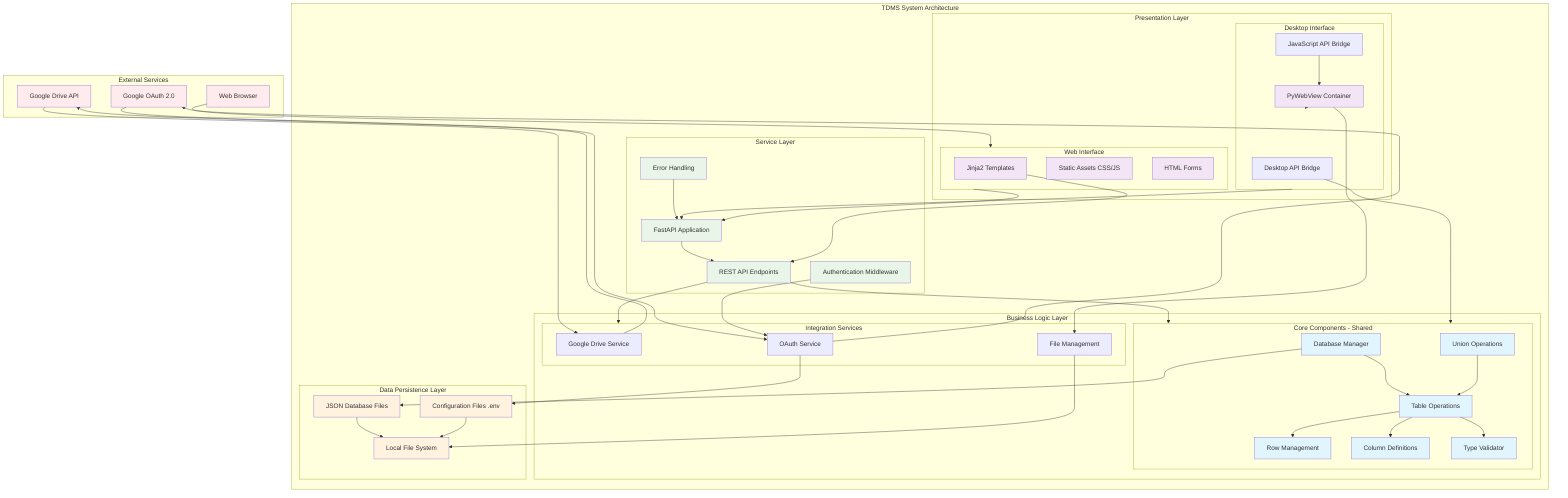 flowchart TB
    subgraph External [External Services]
        GoogleDrive[Google Drive API]
        GoogleAuth[Google OAuth 2.0]
        Browser[Web Browser]
    end
    
    subgraph TDMS [TDMS System Architecture]
        subgraph UI_Layer [Presentation Layer]
            subgraph Desktop_UI [Desktop Interface]
                PyWebView[PyWebView Container]
                DesktopAPI[Desktop API Bridge]
                JsAPI[JavaScript API Bridge]
            end
            
            subgraph Web_UI [Web Interface]
                Templates[Jinja2 Templates]
                StaticFiles[Static Assets CSS/JS]
                WebForms[HTML Forms]
            end
        end
        
        subgraph Service_Layer [Service Layer]
            FastAPI[FastAPI Application]
            RESTEndpoints[REST API Endpoints]
            AuthMiddleware[Authentication Middleware]
            ErrorHandler[Error Handling]
        end
        
        subgraph Business_Layer [Business Logic Layer]
            subgraph Core [Core Components - Shared]
                Database[Database Manager]
                Table[Table Operations]
                Row[Row Management]
                Column[Column Definitions]
                Validator[Type Validator]
                Operations[Union Operations]
            end
            
            subgraph Integration [Integration Services]
                DriveService[Google Drive Service]
                OAuthService[OAuth Service]
                FileManager[File Management]
            end
        end
        
        subgraph Data_Layer [Data Persistence Layer]
            JSONFiles[JSON Database Files]
            LocalStorage[Local File System]
            ConfigFiles[Configuration Files .env]
        end
    end
    
    %% External Connections
    Browser --> Web_UI
    PyWebView --> Desktop_UI
    GoogleAuth --> OAuthService
    GoogleDrive --> DriveService
    
    %% UI Layer Connections
    Desktop_UI --> FastAPI
    Web_UI --> FastAPI
    JsAPI --> PyWebView
    
    %% Service Layer Connections
    FastAPI --> RESTEndpoints
    RESTEndpoints --> Core
    RESTEndpoints --> Integration
    AuthMiddleware --> OAuthService
    ErrorHandler --> FastAPI
    
    %% Business Layer Connections
    Database --> Table
    Table --> Row
    Table --> Column
    Table --> Validator
    Operations --> Table
    DriveService --> GoogleDrive
    OAuthService --> GoogleAuth
    FileManager --> LocalStorage
    
    %% Data Layer Connections
    Database --> JSONFiles
    JSONFiles --> LocalStorage
    OAuthService --> ConfigFiles
    ConfigFiles --> LocalStorage
    
    %% Cross-layer Dependencies
    DesktopAPI --> Core
    Templates --> RESTEndpoints
    PyWebView --> FileManager
    
    %% Component Descriptions
    classDef coreComponent fill:#e1f5fe
    classDef uiComponent fill:#f3e5f5
    classDef serviceComponent fill:#e8f5e8
    classDef dataComponent fill:#fff3e0
    classDef externalComponent fill:#ffebee
    
    class Database,Table,Row,Column,Validator,Operations coreComponent
    class PyWebView,Templates,WebForms,StaticFiles uiComponent
    class FastAPI,RESTEndpoints,AuthMiddleware,ErrorHandler serviceComponent
    class JSONFiles,LocalStorage,ConfigFiles dataComponent
    class GoogleDrive,GoogleAuth,Browser externalComponent